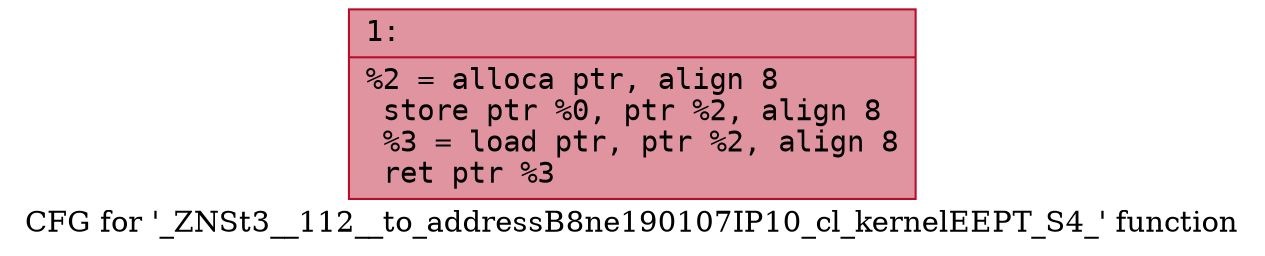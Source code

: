 digraph "CFG for '_ZNSt3__112__to_addressB8ne190107IP10_cl_kernelEEPT_S4_' function" {
	label="CFG for '_ZNSt3__112__to_addressB8ne190107IP10_cl_kernelEEPT_S4_' function";

	Node0x6000005c4960 [shape=record,color="#b70d28ff", style=filled, fillcolor="#b70d2870" fontname="Courier",label="{1:\l|  %2 = alloca ptr, align 8\l  store ptr %0, ptr %2, align 8\l  %3 = load ptr, ptr %2, align 8\l  ret ptr %3\l}"];
}
